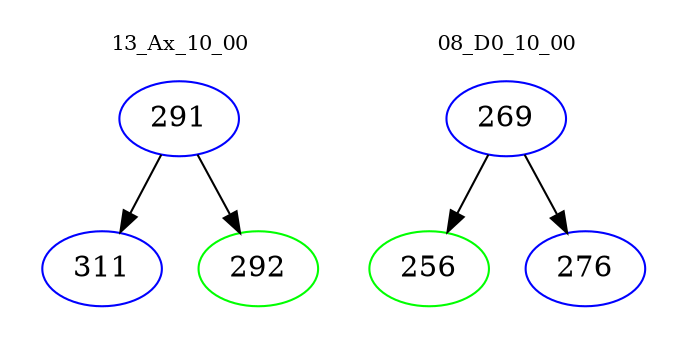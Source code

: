 digraph{
subgraph cluster_0 {
color = white
label = "13_Ax_10_00";
fontsize=10;
T0_291 [label="291", color="blue"]
T0_291 -> T0_311 [color="black"]
T0_311 [label="311", color="blue"]
T0_291 -> T0_292 [color="black"]
T0_292 [label="292", color="green"]
}
subgraph cluster_1 {
color = white
label = "08_D0_10_00";
fontsize=10;
T1_269 [label="269", color="blue"]
T1_269 -> T1_256 [color="black"]
T1_256 [label="256", color="green"]
T1_269 -> T1_276 [color="black"]
T1_276 [label="276", color="blue"]
}
}
